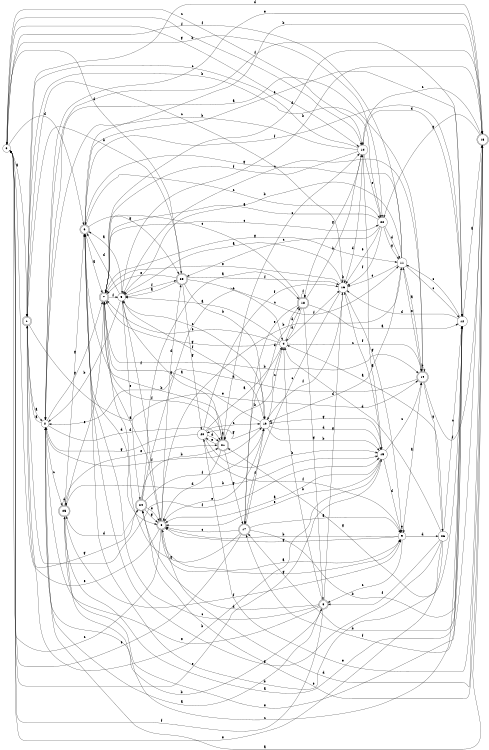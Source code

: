 digraph n22_6 {
__start0 [label="" shape="none"];

rankdir=LR;
size="8,5";

s0 [style="filled", color="black", fillcolor="white" shape="circle", label="0"];
s1 [style="rounded,filled", color="black", fillcolor="white" shape="doublecircle", label="1"];
s2 [style="filled", color="black", fillcolor="white" shape="circle", label="2"];
s3 [style="rounded,filled", color="black", fillcolor="white" shape="doublecircle", label="3"];
s4 [style="filled", color="black", fillcolor="white" shape="circle", label="4"];
s5 [style="filled", color="black", fillcolor="white" shape="circle", label="5"];
s6 [style="rounded,filled", color="black", fillcolor="white" shape="doublecircle", label="6"];
s7 [style="rounded,filled", color="black", fillcolor="white" shape="doublecircle", label="7"];
s8 [style="rounded,filled", color="black", fillcolor="white" shape="doublecircle", label="8"];
s9 [style="filled", color="black", fillcolor="white" shape="circle", label="9"];
s10 [style="rounded,filled", color="black", fillcolor="white" shape="doublecircle", label="10"];
s11 [style="filled", color="black", fillcolor="white" shape="circle", label="11"];
s12 [style="filled", color="black", fillcolor="white" shape="circle", label="12"];
s13 [style="rounded,filled", color="black", fillcolor="white" shape="doublecircle", label="13"];
s14 [style="filled", color="black", fillcolor="white" shape="circle", label="14"];
s15 [style="filled", color="black", fillcolor="white" shape="circle", label="15"];
s16 [style="filled", color="black", fillcolor="white" shape="circle", label="16"];
s17 [style="rounded,filled", color="black", fillcolor="white" shape="doublecircle", label="17"];
s18 [style="rounded,filled", color="black", fillcolor="white" shape="doublecircle", label="18"];
s19 [style="filled", color="black", fillcolor="white" shape="circle", label="19"];
s20 [style="filled", color="black", fillcolor="white" shape="circle", label="20"];
s21 [style="rounded,filled", color="black", fillcolor="white" shape="doublecircle", label="21"];
s22 [style="filled", color="black", fillcolor="white" shape="circle", label="22"];
s23 [style="rounded,filled", color="black", fillcolor="white" shape="doublecircle", label="23"];
s24 [style="rounded,filled", color="black", fillcolor="white" shape="doublecircle", label="24"];
s25 [style="rounded,filled", color="black", fillcolor="white" shape="doublecircle", label="25"];
s26 [style="filled", color="black", fillcolor="white" shape="circle", label="26"];
s0 -> s1 [label="a"];
s0 -> s22 [label="b"];
s0 -> s14 [label="c"];
s0 -> s6 [label="d"];
s0 -> s15 [label="e"];
s0 -> s14 [label="f"];
s0 -> s14 [label="g"];
s1 -> s2 [label="a"];
s1 -> s23 [label="b"];
s1 -> s16 [label="c"];
s1 -> s13 [label="d"];
s1 -> s10 [label="e"];
s1 -> s15 [label="f"];
s1 -> s24 [label="g"];
s2 -> s1 [label="a"];
s2 -> s3 [label="b"];
s2 -> s25 [label="c"];
s2 -> s21 [label="d"];
s2 -> s13 [label="e"];
s2 -> s19 [label="f"];
s2 -> s7 [label="g"];
s3 -> s2 [label="a"];
s3 -> s4 [label="b"];
s3 -> s6 [label="c"];
s3 -> s24 [label="d"];
s3 -> s2 [label="e"];
s3 -> s0 [label="f"];
s3 -> s16 [label="g"];
s4 -> s5 [label="a"];
s4 -> s21 [label="b"];
s4 -> s10 [label="c"];
s4 -> s18 [label="d"];
s4 -> s7 [label="e"];
s4 -> s16 [label="f"];
s4 -> s7 [label="g"];
s5 -> s6 [label="a"];
s5 -> s2 [label="b"];
s5 -> s19 [label="c"];
s5 -> s6 [label="d"];
s5 -> s24 [label="e"];
s5 -> s23 [label="f"];
s5 -> s21 [label="g"];
s6 -> s7 [label="a"];
s6 -> s13 [label="b"];
s6 -> s22 [label="c"];
s6 -> s8 [label="d"];
s6 -> s12 [label="e"];
s6 -> s12 [label="f"];
s6 -> s23 [label="g"];
s7 -> s8 [label="a"];
s7 -> s10 [label="b"];
s7 -> s22 [label="c"];
s7 -> s13 [label="d"];
s7 -> s25 [label="e"];
s7 -> s5 [label="f"];
s7 -> s11 [label="g"];
s8 -> s9 [label="a"];
s8 -> s11 [label="b"];
s8 -> s0 [label="c"];
s8 -> s23 [label="d"];
s8 -> s0 [label="e"];
s8 -> s5 [label="f"];
s8 -> s9 [label="g"];
s9 -> s10 [label="a"];
s9 -> s8 [label="b"];
s9 -> s3 [label="c"];
s9 -> s26 [label="d"];
s9 -> s9 [label="e"];
s9 -> s20 [label="f"];
s9 -> s8 [label="g"];
s10 -> s2 [label="a"];
s10 -> s10 [label="b"];
s10 -> s5 [label="c"];
s10 -> s2 [label="d"];
s10 -> s11 [label="e"];
s10 -> s13 [label="f"];
s10 -> s26 [label="g"];
s11 -> s10 [label="a"];
s11 -> s5 [label="b"];
s11 -> s12 [label="c"];
s11 -> s19 [label="d"];
s11 -> s16 [label="e"];
s11 -> s0 [label="f"];
s11 -> s6 [label="g"];
s12 -> s13 [label="a"];
s12 -> s17 [label="b"];
s12 -> s11 [label="c"];
s12 -> s16 [label="d"];
s12 -> s25 [label="e"];
s12 -> s2 [label="f"];
s12 -> s21 [label="g"];
s13 -> s2 [label="a"];
s13 -> s5 [label="b"];
s13 -> s14 [label="c"];
s13 -> s8 [label="d"];
s13 -> s24 [label="e"];
s13 -> s17 [label="f"];
s13 -> s22 [label="g"];
s14 -> s15 [label="a"];
s14 -> s2 [label="b"];
s14 -> s1 [label="c"];
s14 -> s12 [label="d"];
s14 -> s22 [label="e"];
s14 -> s7 [label="f"];
s14 -> s18 [label="g"];
s15 -> s8 [label="a"];
s15 -> s1 [label="b"];
s15 -> s10 [label="c"];
s15 -> s9 [label="d"];
s15 -> s8 [label="e"];
s15 -> s16 [label="f"];
s15 -> s19 [label="g"];
s16 -> s5 [label="a"];
s16 -> s16 [label="b"];
s16 -> s17 [label="c"];
s16 -> s14 [label="d"];
s16 -> s7 [label="e"];
s16 -> s19 [label="f"];
s16 -> s9 [label="g"];
s17 -> s9 [label="a"];
s17 -> s12 [label="b"];
s17 -> s8 [label="c"];
s17 -> s18 [label="d"];
s17 -> s0 [label="e"];
s17 -> s19 [label="f"];
s17 -> s7 [label="g"];
s18 -> s12 [label="a"];
s18 -> s14 [label="b"];
s18 -> s7 [label="c"];
s18 -> s4 [label="d"];
s18 -> s17 [label="e"];
s18 -> s18 [label="f"];
s18 -> s3 [label="g"];
s19 -> s7 [label="a"];
s19 -> s15 [label="b"];
s19 -> s4 [label="c"];
s19 -> s15 [label="d"];
s19 -> s8 [label="e"];
s19 -> s5 [label="f"];
s19 -> s20 [label="g"];
s20 -> s4 [label="a"];
s20 -> s15 [label="b"];
s20 -> s19 [label="c"];
s20 -> s21 [label="d"];
s20 -> s13 [label="e"];
s20 -> s16 [label="f"];
s20 -> s2 [label="g"];
s21 -> s21 [label="a"];
s21 -> s7 [label="b"];
s21 -> s14 [label="c"];
s21 -> s8 [label="d"];
s21 -> s20 [label="e"];
s21 -> s6 [label="f"];
s21 -> s17 [label="g"];
s22 -> s7 [label="a"];
s22 -> s1 [label="b"];
s22 -> s23 [label="c"];
s22 -> s11 [label="d"];
s22 -> s16 [label="e"];
s22 -> s16 [label="f"];
s22 -> s11 [label="g"];
s23 -> s5 [label="a"];
s23 -> s19 [label="b"];
s23 -> s4 [label="c"];
s23 -> s0 [label="d"];
s23 -> s7 [label="e"];
s23 -> s16 [label="f"];
s23 -> s20 [label="g"];
s24 -> s18 [label="a"];
s24 -> s21 [label="b"];
s24 -> s11 [label="c"];
s24 -> s25 [label="d"];
s24 -> s8 [label="e"];
s24 -> s19 [label="f"];
s24 -> s8 [label="g"];
s25 -> s12 [label="a"];
s25 -> s15 [label="b"];
s25 -> s12 [label="c"];
s25 -> s25 [label="d"];
s25 -> s21 [label="e"];
s25 -> s9 [label="f"];
s25 -> s6 [label="g"];
s26 -> s4 [label="a"];
s26 -> s6 [label="b"];
s26 -> s12 [label="c"];
s26 -> s4 [label="d"];
s26 -> s0 [label="e"];
s26 -> s3 [label="f"];
s26 -> s6 [label="g"];

}